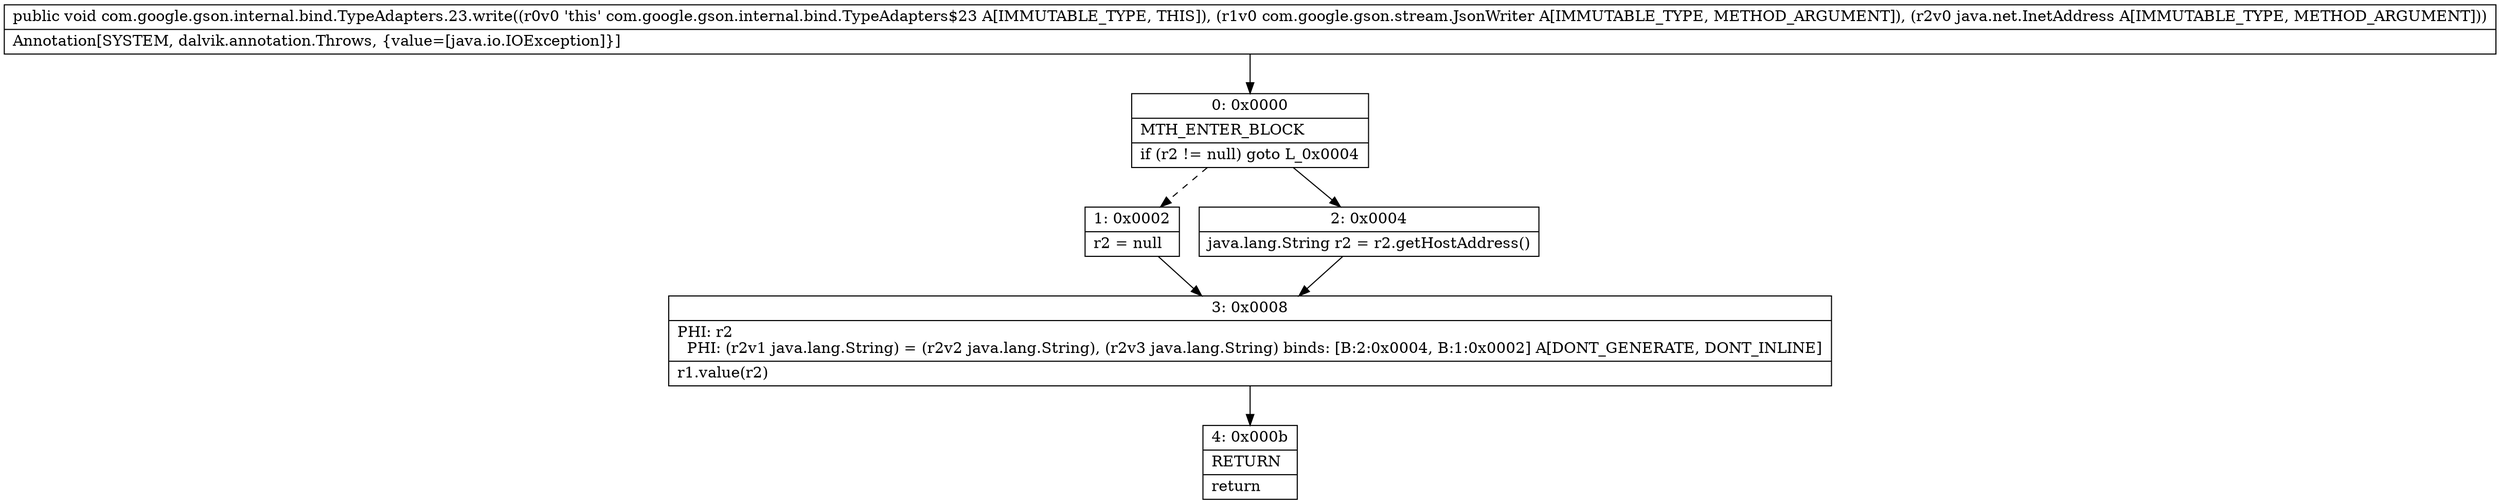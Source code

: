 digraph "CFG forcom.google.gson.internal.bind.TypeAdapters.23.write(Lcom\/google\/gson\/stream\/JsonWriter;Ljava\/net\/InetAddress;)V" {
Node_0 [shape=record,label="{0\:\ 0x0000|MTH_ENTER_BLOCK\l|if (r2 != null) goto L_0x0004\l}"];
Node_1 [shape=record,label="{1\:\ 0x0002|r2 = null\l}"];
Node_2 [shape=record,label="{2\:\ 0x0004|java.lang.String r2 = r2.getHostAddress()\l}"];
Node_3 [shape=record,label="{3\:\ 0x0008|PHI: r2 \l  PHI: (r2v1 java.lang.String) = (r2v2 java.lang.String), (r2v3 java.lang.String) binds: [B:2:0x0004, B:1:0x0002] A[DONT_GENERATE, DONT_INLINE]\l|r1.value(r2)\l}"];
Node_4 [shape=record,label="{4\:\ 0x000b|RETURN\l|return\l}"];
MethodNode[shape=record,label="{public void com.google.gson.internal.bind.TypeAdapters.23.write((r0v0 'this' com.google.gson.internal.bind.TypeAdapters$23 A[IMMUTABLE_TYPE, THIS]), (r1v0 com.google.gson.stream.JsonWriter A[IMMUTABLE_TYPE, METHOD_ARGUMENT]), (r2v0 java.net.InetAddress A[IMMUTABLE_TYPE, METHOD_ARGUMENT]))  | Annotation[SYSTEM, dalvik.annotation.Throws, \{value=[java.io.IOException]\}]\l}"];
MethodNode -> Node_0;
Node_0 -> Node_1[style=dashed];
Node_0 -> Node_2;
Node_1 -> Node_3;
Node_2 -> Node_3;
Node_3 -> Node_4;
}

